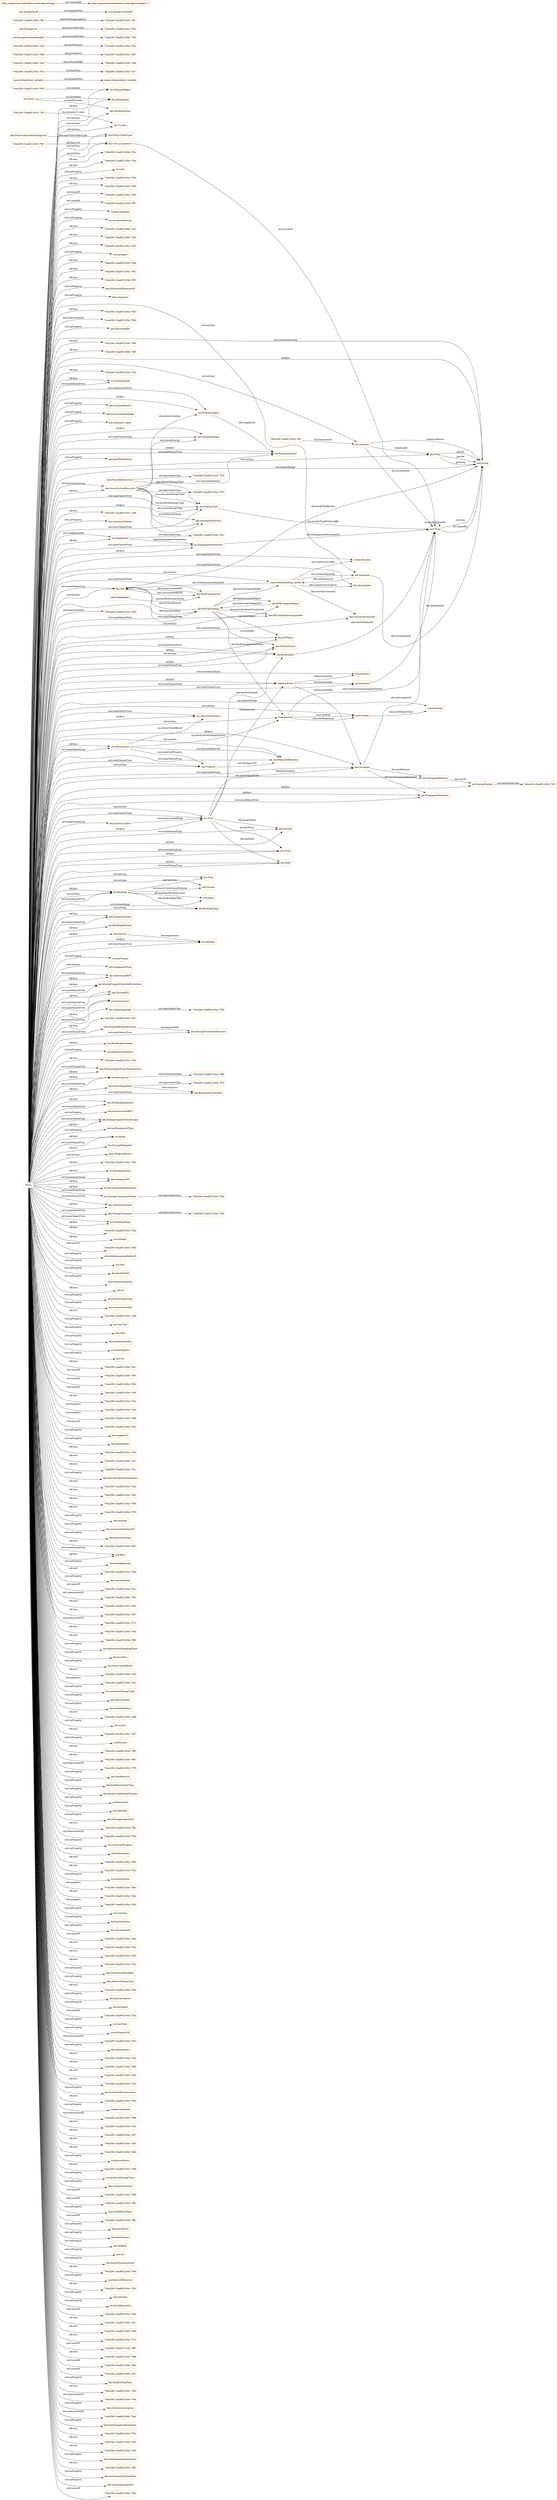 digraph ar2dtool_diagram { 
rankdir=LR;
size="1501"
node [shape = rectangle, color="orange"]; "ero:EnergyTariff" "eko:Stakeholder" "eko:PowerSystemResource" "bio:Volume" "eko:EnergyForecast" "744a208:15aa8f1245d:-7f74" "eko:PhotovoltaicGeneratingUnit" "eko:KPICalculationComponent" "bio:BuildingElement" "ero:EnergySupply" "mamo:Independent_variable" "eko:Assumption" "bio:Weather" "eko:KPI" "744a208:15aa8f1245d:-7f70" "ssn:ObservationValue" "dul:PhysicalObject" "eko:Occupant" "eko:EquipmentType" "744a208:15aa8f1245d:-7fca" "eko:KPIValue" "eko:EnergyStorage" "eko:PerformanceGoal" "eko:OperationalKPI" "eko:EnergySupplyFromSiteProduction" "eko:TacticalKPI" "eko:ExtWindow" "ero:EnergyGain" "744a208:15aa8f1245d:-7fe4" "eko:GeneratingUnit" "744a208:15aa8f1245d:-7f79" "744a208:15aa8f1245d:-7f37" "eko:EnergyDemandForecast" "744a208:15aa8f1245d:-7fd7" "time:Instant" "eko:ExtWall" "eko:District" "744a208:15aa8f1245d:-7fee" "bio:BuildingParameter" "ero:EnergyProducerFacility" "eko:PowerDeliveryUnit" "744a208:15aa8f1245d:-7f3f" "wo:Wind" "eko:WindSpeed" "bio:Building" "eko:EnergyProduction" "schema:Event" "om:Unit_of_measure" "744a208:15aa8f1245d:-7f5e" "ero:EnergyType" "eko:EnergySupplyFromExternalGrid" "ero:EnergyDemand" "ero:EnergyCost" "eko:KPICalculation" "eko:PowerEquipment" "744a208:15aa8f1245d:-7fea" "eko:BuildingEquipment" "744a208:15aa8f1245d:-7ffc" "eko:EnergyProductionForecast" "ero:Floor" "744a208:15aa8f1245d:-7ff1" "bio:U-value" "bio:Area" "eko:EnergySupplyFromStorage" "eko:UniversalConstant" "bio:Schedule" "eko:WindDirection" "eko:PhotovoltaicType" "mamo:Variable" "ero:Room" "eko:DatumSource" "bio:EquipmentParameter" "owl:Thing" "744a208:15aa8f1245d:-7fd2" "eko:Roof" "744a208:15aa8f1245d:-7f4a" "ero:EnergyParameter" "ssn:Property" "eko:EquipmentContainer" "744a208:15aa8f1245d:-7f33" "time:TemporalEntity" "744a208:15aa8f1245d:-7f6e" "744a208:15aa8f1245d:-7fe7" "eko:BuildingType" "bio:BuildingStorey" "eko:OccupantBehavior" "eko:StrategicKPI" "ero:EnergyFacility" "bio:EnvironmentalParameter" "ero:EnergyConsumerFacility" "eko:IndoorComfort" "geo:Point" "eko:WeatherForecast" "ssn:FeatureOfInterest" "ero:EnergyCostTariff" "po:OccupancyParameter" "dct:Location" "744a208:15aa8f1245d:-7fa5" "744a208:15aa8f1245d:-7ff8" "eko:StoringUnit" "eko:Equation" "744a208:15aa8f1245d:-7f2c" "eko:KPIEvaluatedObject" "744a208:15aa8f1245d:-7fcf" "744a208:15aa8f1245d:-7fdf" "744a208:15aa8f1245d:-7f95" "mamo:Mathematical_model" "eko:FeedInTariff" "ero:Equipment" "bio:Zone" "eko:EnergyConsumer" "744a208:15aa8f1245d:-7ff4" "ssn:Observation" "ero:BuildingThing" "744a208:15aa8f1245d:-7f3d" "time:Interval" "744a208:15aa8f1245d:-7fdb" "mamo:Dependent_variable" ; /*classes style*/
	"ero:EnergyProducerFacility" -> "744a208:15aa8f1245d:-7f33" [ label = "owl:equivalentClass" ];
	"http://upmestam.linkeddata.es/em-kpi/ontology" -> "http://upmestam.linkeddata.es/em-kpi/ontology/1.1" [ label = "owl:versionIRI" ];
	"eko:PowerSystemResource" -> "744a208:15aa8f1245d:-7f70" [ label = "owl:equivalentClass" ];
	"eko:StoringUnit" -> "744a208:15aa8f1245d:-7f5e" [ label = "owl:equivalentClass" ];
	"eko:PowerEquipment" -> "744a208:15aa8f1245d:-7f74" [ label = "owl:equivalentClass" ];
	"NULL" -> "xsd:integer" [ label = "rdf:first" ];
	"NULL" -> "744a208:15aa8f1245d:-7fe6" [ label = "owl:unionOf" ];
	"NULL" -> "eko:isMathematicalModelOf" [ label = "owl:onProperty" ];
	"NULL" -> "time:Interval" [ label = "owl:onClass" ];
	"NULL" -> "dct:title" [ label = "owl:onProperty" ];
	"NULL" -> "eko:hasExtWall" [ label = "owl:onProperty" ];
	"NULL" -> "eko:WeatherForecast" [ label = "owl:someValuesFrom" ];
	"NULL" -> "bio:Weather" [ label = "rdf:first" ];
	"NULL" -> "eko:ExtWall" [ label = "owl:someValuesFrom" ];
	"NULL" -> "bio:Zone" [ label = "rdf:first" ];
	"NULL" -> "ero:Floor" [ label = "owl:someValuesFrom" ];
	"NULL" -> "bio:containsEquation" [ label = "owl:onProperty" ];
	"NULL" -> "rdf:nil" [ label = "rdf:rest" ];
	"NULL" -> "eko:storesEnergyType" [ label = "owl:onProperty" ];
	"NULL" -> "eko:containsVariable" [ label = "owl:onProperty" ];
	"NULL" -> "744a208:15aa8f1245d:-7ef9" [ label = "rdf:rest" ];
	"NULL" -> "eko:Equation" [ label = "owl:onClass" ];
	"NULL" -> "eko:hasUnit" [ label = "owl:onProperty" ];
	"NULL" -> "ero:EnergyParameter" [ label = "rdf:first" ];
	"NULL" -> "geo:long" [ label = "owl:onProperty" ];
	"NULL" -> "eko:EnergySupplyFromSiteProduction" [ label = "rdf:first" ];
	"NULL" -> "eko:hasDeterminant" [ label = "owl:onProperty" ];
	"NULL" -> "eko:EnergyConsumer" [ label = "owl:someValuesFrom" ];
	"NULL" -> "ssn:hasProperty" [ label = "owl:onProperty" ];
	"NULL" -> "ero:Room" [ label = "rdf:first" ];
	"NULL" -> "geo:lat" [ label = "owl:onProperty" ];
	"NULL" -> "744a208:15aa8f1245d:-7fe1" [ label = "rdf:rest" ];
	"NULL" -> "bio:U-value" [ label = "owl:onClass" ];
	"NULL" -> "744a208:15aa8f1245d:-7fe9" [ label = "owl:unionOf" ];
	"NULL" -> "744a208:15aa8f1245d:-7f2b" [ label = "owl:unionOf" ];
	"NULL" -> "744a208:15aa8f1245d:-7fc9" [ label = "owl:unionOf" ];
	"NULL" -> "744a208:15aa8f1245d:-7efa" [ label = "rdf:rest" ];
	"NULL" -> "eko:TacticalKPI" [ label = "rdf:first" ];
	"NULL" -> "744a208:15aa8f1245d:-7ef4" [ label = "owl:members" ];
	"NULL" -> "744a208:15aa8f1245d:-7f08" [ label = "owl:members" ];
	"NULL" -> "744a208:15aa8f1245d:-7fe3" [ label = "owl:unionOf" ];
	"NULL" -> "eko:suppliesTo" [ label = "owl:onProperty" ];
	"NULL" -> "eko:hasMathML" [ label = "owl:onProperty" ];
	"NULL" -> "744a208:15aa8f1245d:-7f04" [ label = "rdf:rest" ];
	"NULL" -> "744a208:15aa8f1245d:-7ef1" [ label = "rdf:rest" ];
	"NULL" -> "744a208:15aa8f1245d:-7fcc" [ label = "rdf:rest" ];
	"NULL" -> "ero:BuildingThing" [ label = "owl:someValuesFrom" ];
	"NULL" -> "bio:BuildingElement" [ label = "rdf:first" ];
	"NULL" -> "eko:hasCalculationComponent" [ label = "owl:onProperty" ];
	"NULL" -> "eko:EnergyProduction" [ label = "owl:someValuesFrom" ];
	"NULL" -> "744a208:15aa8f1245d:-7f0a" [ label = "rdf:rest" ];
	"NULL" -> "744a208:15aa8f1245d:-7f6e" [ label = "rdf:first" ];
	"NULL" -> "744a208:15aa8f1245d:-7fa2" [ label = "rdf:rest" ];
	"NULL" -> "744a208:15aa8f1245d:-7f5b" [ label = "rdf:rest" ];
	"NULL" -> "ero:Equipment" [ label = "owl:complementOf" ];
	"NULL" -> "744a208:15aa8f1245d:-7f76" [ label = "rdf:rest" ];
	"NULL" -> "eko:EnergyStorage" [ label = "rdf:first" ];
	"NULL" -> "eko:hasArea" [ label = "owl:onProperty" ];
	"NULL" -> "eko:isAssociatedObjectOf" [ label = "owl:onProperty" ];
	"NULL" -> "eko:deliversEnergy" [ label = "owl:onProperty" ];
	"NULL" -> "ero:EnergyCost" [ label = "rdf:first" ];
	"NULL" -> "eko:StrategicKPI" [ label = "owl:someValuesFrom" ];
	"NULL" -> "dul:PhysicalObject" [ label = "rdf:first" ];
	"NULL" -> "744a208:15aa8f1245d:-7f67" [ label = "rdf:rest" ];
	"NULL" -> "xsd:float" [ label = "owl:someValuesFrom" ];
	"NULL" -> "xsd:float" [ label = "rdf:first" ];
	"NULL" -> "time:hasBeginning" [ label = "owl:onProperty" ];
	"NULL" -> "eko:EnergyProduction" [ label = "rdf:first" ];
	"NULL" -> "744a208:15aa8f1245d:-7f6d" [ label = "rdf:rest" ];
	"NULL" -> "eko:storesEnergy" [ label = "owl:onProperty" ];
	"NULL" -> "eko:District" [ label = "rdf:first" ];
	"NULL" -> "eko:Occupant" [ label = "rdf:first" ];
	"NULL" -> "744a208:15aa8f1245d:-7fce" [ label = "owl:unionOf" ];
	"NULL" -> "eko:PowerSystemResource" [ label = "owl:someValuesFrom" ];
	"NULL" -> "eko:WindSpeed" [ label = "owl:onClass" ];
	"NULL" -> "ssn:FeatureOfInterest" [ label = "owl:onClass" ];
	"NULL" -> "744a208:15aa8f1245d:-7f53" [ label = "owl:intersectionOf" ];
	"NULL" -> "744a208:15aa8f1245d:-7fd5" [ label = "rdf:rest" ];
	"NULL" -> "744a208:15aa8f1245d:-7f07" [ label = "rdf:rest" ];
	"NULL" -> "744a208:15aa8f1245d:-7f37" [ label = "rdf:first" ];
	"NULL" -> "744a208:15aa8f1245d:-7f73" [ label = "owl:intersectionOf" ];
	"NULL" -> "744a208:15aa8f1245d:-7f0d" [ label = "rdf:rest" ];
	"NULL" -> "744a208:15aa8f1245d:-7ff6" [ label = "rdf:rest" ];
	"NULL" -> "ssn:observationSamplingTime" [ label = "owl:onProperty" ];
	"NULL" -> "dul:hasValue" [ label = "owl:onProperty" ];
	"NULL" -> "ssn:observationResult" [ label = "owl:onProperty" ];
	"NULL" -> "eko:PowerSystemResource" [ label = "rdf:first" ];
	"NULL" -> "eko:EnergySupplyFromExternalGrid" [ label = "owl:someValuesFrom" ];
	"NULL" -> "744a208:15aa8f1245d:-7f4f" [ label = "rdf:rest" ];
	"NULL" -> "eko:EnergySupplyFromStorage" [ label = "owl:someValuesFrom" ];
	"NULL" -> "744a208:15aa8f1245d:-7efc" [ label = "owl:members" ];
	"NULL" -> "ero:consumesEnergyType" [ label = "owl:onProperty" ];
	"NULL" -> "eko:hasOccupant" [ label = "owl:onProperty" ];
	"NULL" -> "eko:hasExtWindow" [ label = "owl:onProperty" ];
	"NULL" -> "geo:Point" [ label = "owl:onClass" ];
	"NULL" -> "eko:EnergyStorage" [ label = "owl:someValuesFrom" ];
	"NULL" -> "eko:EquipmentContainer" [ label = "owl:someValuesFrom" ];
	"NULL" -> "dct:Location" [ label = "owl:onClass" ];
	"NULL" -> "744a208:15aa8f1245d:-7fd8" [ label = "rdf:rest" ];
	"NULL" -> "eko:actsTo" [ label = "owl:onProperty" ];
	"NULL" -> "744a208:15aa8f1245d:-7ef7" [ label = "rdf:rest" ];
	"NULL" -> "schema:geo" [ label = "owl:onProperty" ];
	"NULL" -> "744a208:15aa8f1245d:-7ff9" [ label = "rdf:rest" ];
	"NULL" -> "ero:EnergySupply" [ label = "owl:someValuesFrom" ];
	"NULL" -> "bio:EquipmentParameter" [ label = "rdf:first" ];
	"NULL" -> "744a208:15aa8f1245d:-7f92" [ label = "rdf:rest" ];
	"NULL" -> "744a208:15aa8f1245d:-7f78" [ label = "owl:intersectionOf" ];
	"NULL" -> "eko:hasBehavior" [ label = "owl:onProperty" ];
	"NULL" -> "ssn:Observation" [ label = "rdf:first" ];
	"NULL" -> "ero:Floor" [ label = "rdf:first" ];
	"NULL" -> "eko:hasPhotovoltaicType" [ label = "owl:onProperty" ];
	"NULL" -> "eko:hasAirConditionedVolume" [ label = "owl:onProperty" ];
	"NULL" -> "schema:event" [ label = "owl:onProperty" ];
	"NULL" -> "dct:identifier" [ label = "owl:onProperty" ];
	"NULL" -> "ssn:Property" [ label = "owl:someValuesFrom" ];
	"NULL" -> "eko:isDisaggregationOf" [ label = "owl:onProperty" ];
	"NULL" -> "744a208:15aa8f1245d:-7ffa" [ label = "rdf:rest" ];
	"NULL" -> "744a208:15aa8f1245d:-7f5d" [ label = "owl:intersectionOf" ];
	"NULL" -> "ssn:observedProperty" [ label = "owl:onProperty" ];
	"NULL" -> "dul:hasLocation" [ label = "owl:onProperty" ];
	"NULL" -> "744a208:15aa8f1245d:-7fd0" [ label = "rdf:rest" ];
	"NULL" -> "744a208:15aa8f1245d:-7f02" [ label = "rdf:rest" ];
	"NULL" -> "wo:hasDirection" [ label = "owl:onProperty" ];
	"NULL" -> "744a208:15aa8f1245d:-7f0e" [ label = "owl:members" ];
	"NULL" -> "ero:EnergySupply" [ label = "rdf:first" ];
	"NULL" -> "xsd:string" [ label = "owl:someValuesFrom" ];
	"NULL" -> "744a208:15aa8f1245d:-7feb" [ label = "rdf:rest" ];
	"NULL" -> "744a208:15aa8f1245d:-7f00" [ label = "owl:members" ];
	"NULL" -> "ero:contains" [ label = "owl:onProperty" ];
	"NULL" -> "bio:hasSchedule" [ label = "owl:onProperty" ];
	"NULL" -> "eko:Occupant" [ label = "owl:someValuesFrom" ];
	"NULL" -> "eko:isScheduleOf" [ label = "owl:onProperty" ];
	"NULL" -> "744a208:15aa8f1245d:-7fda" [ label = "owl:unionOf" ];
	"NULL" -> "eko:KPI" [ label = "owl:onClass" ];
	"NULL" -> "eko:EnergyForecast" [ label = "rdf:first" ];
	"NULL" -> "744a208:15aa8f1245d:-7fe2" [ label = "rdf:rest" ];
	"NULL" -> "ero:BuildingThing" [ label = "rdf:first" ];
	"NULL" -> "xsd:string" [ label = "rdf:first" ];
	"NULL" -> "eko:GeneratingUnit" [ label = "owl:someValuesFrom" ];
	"NULL" -> "744a208:15aa8f1245d:-7f65" [ label = "rdf:rest" ];
	"NULL" -> "744a208:15aa8f1245d:-7fdc" [ label = "rdf:rest" ];
	"NULL" -> "ssn:ObservationValue" [ label = "owl:someValuesFrom" ];
	"NULL" -> "eko:hasAssociatedObject" [ label = "owl:onProperty" ];
	"NULL" -> "eko:deliversEnergyType" [ label = "owl:onProperty" ];
	"NULL" -> "eko:ExtWindow" [ label = "rdf:first" ];
	"NULL" -> "744a208:15aa8f1245d:-7efb" [ label = "rdf:rest" ];
	"NULL" -> "eko:OperationalKPI" [ label = "owl:someValuesFrom" ];
	"NULL" -> "ero:Equipment" [ label = "rdf:first" ];
	"NULL" -> "eko:PhotovoltaicType" [ label = "owl:onClass" ];
	"NULL" -> "eko:hasCalculation" [ label = "owl:onProperty" ];
	"NULL" -> "wo:hasSpeed" [ label = "owl:onProperty" ];
	"NULL" -> "eko:Assumption" [ label = "owl:someValuesFrom" ];
	"NULL" -> "ero:EnergyConsumerFacility" [ label = "owl:someValuesFrom" ];
	"NULL" -> "744a208:15aa8f1245d:-7f3a" [ label = "owl:unionOf" ];
	"NULL" -> "ero:hasFloor" [ label = "owl:onProperty" ];
	"NULL" -> "ssn:isPropertyOf" [ label = "owl:onProperty" ];
	"NULL" -> "744a208:15aa8f1245d:-7f32" [ label = "owl:intersectionOf" ];
	"NULL" -> "eko:experiences" [ label = "owl:onProperty" ];
	"NULL" -> "eko:KPICalculationComponent" [ label = "owl:someValuesFrom" ];
	"NULL" -> "744a208:15aa8f1245d:-7fd3" [ label = "rdf:rest" ];
	"NULL" -> "744a208:15aa8f1245d:-7f05" [ label = "rdf:rest" ];
	"NULL" -> "744a208:15aa8f1245d:-7ef2" [ label = "rdf:rest" ];
	"NULL" -> "744a208:15aa8f1245d:-7fcd" [ label = "rdf:rest" ];
	"NULL" -> "eko:hasYearOfConstruction" [ label = "owl:onProperty" ];
	"NULL" -> "744a208:15aa8f1245d:-7f0b" [ label = "rdf:rest" ];
	"NULL" -> "schema:attendee" [ label = "owl:onProperty" ];
	"NULL" -> "ero:Room" [ label = "owl:someValuesFrom" ];
	"NULL" -> "744a208:15aa8f1245d:-7f94" [ label = "owl:intersectionOf" ];
	"NULL" -> "po:OccupancyParameter" [ label = "owl:someValuesFrom" ];
	"NULL" -> "eko:IndoorComfort" [ label = "owl:someValuesFrom" ];
	"NULL" -> "744a208:15aa8f1245d:-7fc4" [ label = "rdf:rest" ];
	"NULL" -> "744a208:15aa8f1245d:-7f47" [ label = "rdf:rest" ];
	"NULL" -> "eko:EnergyProductionForecast" [ label = "owl:someValuesFrom" ];
	"NULL" -> "om:Unit_of_measure" [ label = "owl:onClass" ];
	"NULL" -> "eko:OperationalKPI" [ label = "rdf:first" ];
	"NULL" -> "eko:StrategicKPI" [ label = "rdf:first" ];
	"NULL" -> "744a208:15aa8f1245d:-7fe5" [ label = "rdf:rest" ];
	"NULL" -> "time:Instant" [ label = "owl:onClass" ];
	"NULL" -> "744a208:15aa8f1245d:-7efe" [ label = "rdf:rest" ];
	"NULL" -> "schema:address" [ label = "owl:onProperty" ];
	"NULL" -> "eko:KPICalculation" [ label = "owl:someValuesFrom" ];
	"NULL" -> "744a208:15aa8f1245d:-7f38" [ label = "rdf:rest" ];
	"NULL" -> "eko:PerformanceGoal" [ label = "owl:someValuesFrom" ];
	"NULL" -> "ero:producesEnergyType" [ label = "owl:onProperty" ];
	"NULL" -> "eko:containsConstant" [ label = "owl:onProperty" ];
	"NULL" -> "744a208:15aa8f1245d:-7fd6" [ label = "owl:unionOf" ];
	"NULL" -> "ero:EnergyDemand" [ label = "rdf:first" ];
	"NULL" -> "744a208:15aa8f1245d:-7ff3" [ label = "owl:unionOf" ];
	"NULL" -> "ero:EnergyFacility" [ label = "rdf:first" ];
	"NULL" -> "time:inXSDDateTime" [ label = "owl:onProperty" ];
	"NULL" -> "eko:WeatherForecast" [ label = "rdf:first" ];
	"NULL" -> "744a208:15aa8f1245d:-7ffb" [ label = "owl:unionOf" ];
	"NULL" -> "ero:EnergyGain" [ label = "owl:someValuesFrom" ];
	"NULL" -> "schema:Event" [ label = "rdf:first" ];
	"NULL" -> "eko:BuildingEquipment" [ label = "rdf:first" ];
	"NULL" -> "eko:ExtWall" [ label = "rdf:first" ];
	"NULL" -> "744a208:15aa8f1245d:-7f3d" [ label = "rdf:first" ];
	"NULL" -> "ssn:ObservationValue" [ label = "rdf:first" ];
	"NULL" -> "eko:providesTo" [ label = "owl:onProperty" ];
	"NULL" -> "mamo:Variable" [ label = "owl:someValuesFrom" ];
	"NULL" -> "bio:BuildingParameter" [ label = "rdf:first" ];
	"NULL" -> "eko:hasForecast" [ label = "owl:onProperty" ];
	"NULL" -> "eko:hasRoof" [ label = "owl:onProperty" ];
	"NULL" -> "geo:alt" [ label = "owl:onProperty" ];
	"NULL" -> "eko:hasPerformanceGoal" [ label = "owl:onProperty" ];
	"NULL" -> "eko:BuildingType" [ label = "owl:onClass" ];
	"NULL" -> "744a208:15aa8f1245d:-7fe8" [ label = "rdf:rest" ];
	"NULL" -> "ssn:featureOfInterest" [ label = "owl:onProperty" ];
	"NULL" -> "744a208:15aa8f1245d:-7f30" [ label = "rdf:rest" ];
	"NULL" -> "eko:OccupantBehavior" [ label = "owl:someValuesFrom" ];
	"NULL" -> "eko:WindDirection" [ label = "owl:onClass" ];
	"NULL" -> "time:hasEnd" [ label = "owl:onProperty" ];
	"NULL" -> "po:hasInfluenceOn" [ label = "owl:onProperty" ];
	"NULL" -> "744a208:15aa8f1245d:-7fed" [ label = "owl:unionOf" ];
	"NULL" -> "744a208:15aa8f1245d:-7f51" [ label = "rdf:rest" ];
	"NULL" -> "ero:EnergyType" [ label = "owl:someValuesFrom" ];
	"NULL" -> "ero:EnergyGain" [ label = "rdf:first" ];
	"NULL" -> "eko:Roof" [ label = "rdf:first" ];
	"NULL" -> "744a208:15aa8f1245d:-7fd9" [ label = "rdf:rest" ];
	"NULL" -> "eko:ExtWindow" [ label = "owl:someValuesFrom" ];
	"NULL" -> "744a208:15aa8f1245d:-7f72" [ label = "rdf:rest" ];
	"NULL" -> "744a208:15aa8f1245d:-7ff0" [ label = "owl:unionOf" ];
	"NULL" -> "744a208:15aa8f1245d:-7ef8" [ label = "rdf:rest" ];
	"NULL" -> "744a208:15aa8f1245d:-7fde" [ label = "owl:unionOf" ];
	"NULL" -> "744a208:15aa8f1245d:-7fd1" [ label = "owl:unionOf" ];
	"NULL" -> "eko:hasBuildingType" [ label = "owl:onProperty" ];
	"NULL" -> "ssn:Property" [ label = "owl:onClass" ];
	"NULL" -> "time:TemporalEntity" [ label = "owl:onClass" ];
	"NULL" -> "eko:Roof" [ label = "owl:someValuesFrom" ];
	"NULL" -> "744a208:15aa8f1245d:-7fe0" [ label = "rdf:rest" ];
	"NULL" -> "eko:EnergyDemandForecast" [ label = "owl:someValuesFrom" ];
	"NULL" -> "xsd:duration" [ label = "owl:someValuesFrom" ];
	"NULL" -> "mamo:Mathematical_model" [ label = "owl:onClass" ];
	"NULL" -> "744a208:15aa8f1245d:-7f3e" [ label = "owl:intersectionOf" ];
	"NULL" -> "eko:DatumSource" [ label = "rdf:first" ];
	"NULL" -> "eko:containsAssumption" [ label = "owl:onProperty" ];
	"NULL" -> "744a208:15aa8f1245d:-7fa4" [ label = "owl:intersectionOf" ];
	"NULL" -> "eko:PowerEquipment" [ label = "rdf:first" ];
	"NULL" -> "eko:EnergySupplyFromStorage" [ label = "rdf:first" ];
	"NULL" -> "bio:Area" [ label = "owl:onClass" ];
	"NULL" -> "schema:Event" [ label = "owl:someValuesFrom" ];
	"NULL" -> "eko:hasOccupancyParameter" [ label = "owl:onProperty" ];
	"NULL" -> "744a208:15aa8f1245d:-7f03" [ label = "rdf:rest" ];
	"NULL" -> "744a208:15aa8f1245d:-7fcb" [ label = "rdf:rest" ];
	"NULL" -> "eko:EnergySupplyFromSiteProduction" [ label = "owl:someValuesFrom" ];
	"NULL" -> "744a208:15aa8f1245d:-7ef0" [ label = "rdf:rest" ];
	"NULL" -> "eko:hasEquipmentParameter" [ label = "owl:onProperty" ];
	"NULL" -> "bio:Volume" [ label = "owl:onClass" ];
	"NULL" -> "eko:EnergyForecast" [ label = "owl:someValuesFrom" ];
	"NULL" -> "744a208:15aa8f1245d:-7ff2" [ label = "rdf:rest" ];
	"NULL" -> "eko:hasEvaluationTimeStep" [ label = "owl:onProperty" ];
	"NULL" -> "bio:Building" [ label = "owl:someValuesFrom" ];
	"NULL" -> "eko:hasDisaggregation" [ label = "owl:onProperty" ];
	"NULL" -> "744a208:15aa8f1245d:-7f6b" [ label = "owl:unionOf" ];
	"NULL" -> "744a208:15aa8f1245d:-7fec" [ label = "rdf:rest" ];
	"NULL" -> "eko:KPIValue" [ label = "rdf:first" ];
	"NULL" -> "744a208:15aa8f1245d:-7f2a" [ label = "rdf:rest" ];
	"NULL" -> "ero:EnergyTariff" [ label = "rdf:first" ];
	"NULL" -> "bio:Weather" [ label = "owl:someValuesFrom" ];
	"NULL" -> "ero:isIn" [ label = "owl:onProperty" ];
	"NULL" -> "eko:KPIValue" [ label = "owl:onClass" ];
	"NULL" -> "eko:KPI" [ label = "owl:someValuesFrom" ];
	"NULL" -> "744a208:15aa8f1245d:-7fdd" [ label = "rdf:rest" ];
	"NULL" -> "bio:Zone" [ label = "owl:onClass" ];
	"NULL" -> "bio:Building" [ label = "rdf:first" ];
	"NULL" -> "744a208:15aa8f1245d:-7f36" [ label = "rdf:rest" ];
	"NULL" -> "schema:duration" [ label = "owl:onProperty" ];
	"NULL" -> "744a208:15aa8f1245d:-7fc6" [ label = "owl:unionOf" ];
	"NULL" -> "744a208:15aa8f1245d:-7ff7" [ label = "owl:unionOf" ];
	"NULL" -> "ero:producesEnergy" [ label = "owl:onProperty" ];
	"NULL" -> "744a208:15aa8f1245d:-7f3c" [ label = "rdf:rest" ];
	"NULL" -> "744a208:15aa8f1245d:-7fd4" [ label = "rdf:rest" ];
	"NULL" -> "eko:UniversalConstant" [ label = "owl:someValuesFrom" ];
	"NULL" -> "744a208:15aa8f1245d:-7f06" [ label = "rdf:rest" ];
	"NULL" -> "744a208:15aa8f1245d:-7ef3" [ label = "rdf:rest" ];
	"NULL" -> "ero:EnergyCost" [ label = "owl:someValuesFrom" ];
	"NULL" -> "ssn:hasInput" [ label = "owl:onProperty" ];
	"NULL" -> "744a208:15aa8f1245d:-7f0c" [ label = "rdf:rest" ];
	"NULL" -> "xsd:dateTime" [ label = "owl:onDataRange" ];
	"NULL" -> "eko:KPIEvaluatedObject" [ label = "owl:onClass" ];
	"NULL" -> "744a208:15aa8f1245d:-7ff5" [ label = "rdf:rest" ];
	"NULL" -> "eko:isFeatureOfInterestOf" [ label = "owl:onProperty" ];
	"NULL" -> "744a208:15aa8f1245d:-7fef" [ label = "rdf:rest" ];
	"NULL" -> "ero:EnergyDemand" [ label = "owl:someValuesFrom" ];
	"NULL" -> "eko:TacticalKPI" [ label = "owl:someValuesFrom" ];
	"NULL" -> "eko:composes" [ label = "owl:onProperty" ];
	"NULL" -> "744a208:15aa8f1245d:-7fc5" [ label = "rdf:rest" ];
	"NULL" -> "744a208:15aa8f1245d:-7f49" [ label = "owl:intersectionOf" ];
	"NULL" -> "ssn:Observation" [ label = "owl:someValuesFrom" ];
	"NULL" -> "eko:isProvidedBy" [ label = "owl:onProperty" ];
	"NULL" -> "eko:DatumSource" [ label = "owl:someValuesFrom" ];
	"NULL" -> "744a208:15aa8f1245d:-7f69" [ label = "rdf:rest" ];
	"NULL" -> "bio:containsU-value" [ label = "owl:onProperty" ];
	"NULL" -> "eko:BuildingEquipment" [ label = "owl:someValuesFrom" ];
	"NULL" -> "744a208:15aa8f1245d:-7eff" [ label = "rdf:rest" ];
	"NULL" -> "eko:isCalculationOf" [ label = "owl:onProperty" ];
	"NULL" -> "eko:hasCalculationModel" [ label = "owl:onProperty" ];
	"NULL" -> "bio:BuildingStorey" [ label = "rdf:first" ];
	"NULL" -> "eko:hasKPIDefinition" [ label = "owl:onProperty" ];
	"NULL" -> "bio:EquipmentParameter" [ label = "owl:someValuesFrom" ];
	"NULL" -> "eko:EquipmentType" [ label = "owl:onClass" ];
	"NULL" -> "bio:EnvironmentalParameter" [ label = "rdf:first" ];
	"NULL" -> "po:OccupancyParameter" [ label = "rdf:first" ];
	"NULL" -> "eko:EnergySupplyFromExternalGrid" [ label = "rdf:first" ];
	"NULL" -> "ero:EnergyTariff" [ label = "owl:someValuesFrom" ];
	"NULL" -> "744a208:15aa8f1245d:-7ef6" [ label = "rdf:rest" ];
	"NULL" -> "ero:consumesEnergy" [ label = "owl:onProperty" ];
	"NULL" -> "bio:Schedule" [ label = "owl:someValuesFrom" ];
	"NULL" -> "744a208:15aa8f1245d:-7f6f" [ label = "owl:intersectionOf" ];
	"NULL" -> "ssn:hasOutput" [ label = "owl:onProperty" ];
	"NULL" -> "bio:Building" [ label = "owl:onClass" ];
	"NULL" -> "ssn:FeatureOfInterest" [ label = "owl:someValuesFrom" ];
	"NULL" -> "xsd:string" [ label = "owl:onDataRange" ];
	"NULL" -> "xsd:gYear" [ label = "owl:onDataRange" ];
	"NULL" -> "ero:hasAssociatedZone" [ label = "owl:onProperty" ];
	"NULL" -> "744a208:15aa8f1245d:-7fc8" [ label = "rdf:rest" ];
	"NULL" -> "eko:hasAssociatedKPI" [ label = "owl:onProperty" ];
	"NULL" -> "bio:Zone" [ label = "owl:someValuesFrom" ];
	"NULL" -> "eko:hasEquipmentType" [ label = "owl:onProperty" ];
	"eko:EnergyDemandForecast" -> "eko:EnergyProductionForecast" [ label = "owl:disjointWith" ];
	"ero:EnergyFacility" -> "744a208:15aa8f1245d:-7f3f" [ label = "owl:equivalentClass" ];
	"eko:PowerDeliveryUnit" -> "744a208:15aa8f1245d:-7f79" [ label = "owl:equivalentClass" ];
	"eko:EnergyConsumer" -> "744a208:15aa8f1245d:-7fa5" [ label = "owl:equivalentClass" ];
	"ero:EnergyConsumerFacility" -> "744a208:15aa8f1245d:-7f4a" [ label = "owl:equivalentClass" ];
	"eko:GeneratingUnit" -> "744a208:15aa8f1245d:-7f95" [ label = "owl:equivalentClass" ];
	"eko:FeedInTariff" -> "ero:EnergyCostTariff" [ label = "owl:disjointWith" ];
	"mamo:Dependent_variable" -> "mamo:Independent_variable" [ label = "owl:disjointWith" ];
	"ero:Equipment" -> "744a208:15aa8f1245d:-7f2c" [ label = "owl:equivalentClass" ];
	"eko:KPI" -> "eko:KPICalculation" [ label = "eko:hasCalculation" ];
	"eko:KPICalculation" -> "mamo:Mathematical_model" [ label = "eko:hasCalculationModel" ];
	"schema:Event" -> "xsd:duration" [ label = "schema:duration" ];
	"eko:ExtWindow" -> "owl:Thing" [ label = "eko:isExtWindowOf" ];
	"eko:KPICalculation" -> "eko:KPIValue" [ label = "ssn:hasOutput" ];
	"eko:KPICalculation" -> "eko:DatumSource" [ label = "ssn:hasInput" ];
	"eko:PowerSystemResource" -> "ero:EnergyDemand" [ label = "ero:consumesEnergy" ];
	"eko:Occupant" -> "po:OccupancyParameter" [ label = "eko:hasOccupancyParameter" ];
	"eko:OccupantBehavior" -> "ero:EnergyFacility" [ label = "eko:actsTo" ];
	"bio:Zone" -> "eko:Roof" [ label = "eko:hasRoof" ];
	"eko:KPICalculation" -> "eko:KPI" [ label = "eko:isCalculationOf" ];
	"ero:EnergyType" -> "owl:Thing" [ label = "ero:energyTypeProducedBy" ];
	"eko:PowerSystemResource" -> "eko:EnergyStorage" [ label = "eko:storesEnergy" ];
	"bio:Building" -> "xsd:gYear" [ label = "eko:hasYearOfConstruction" ];
	"dct:Location" -> "owl:Thing" [ label = "dul:isLocationOf" ];
	"owl:Thing" -> "xsd:string" [ label = "dct:identifier" ];
	"eko:Equation" -> "mamo:Mathematical_model" [ label = "eko:isEquationOf" ];
	"ssn:Observation" -> "ssn:FeatureOfInterest" [ label = "ssn:featureOfInterest" ];
	"744a208:15aa8f1245d:-7fdb" -> "744a208:15aa8f1245d:-7fd7" [ label = "eko:providesTo" ];
	"ero:EnergyCost" -> "744a208:15aa8f1245d:-7ff8" [ label = "eko:hasDeterminant" ];
	"mamo:Mathematical_model" -> "eko:KPI" [ label = "eko:isMathematicalModelOf" ];
	"eko:KPICalculation" -> "eko:KPIEvaluatedObject" [ label = "eko:hasAssociatedObject" ];
	"ero:EnergySupply" -> "ero:EnergyDemand" [ label = "eko:suppliesTo" ];
	"eko:KPICalculation" -> "eko:KPICalculationComponent" [ label = "eko:hasCalculationComponent" ];
	"mamo:Mathematical_model" -> "mamo:Variable" [ label = "eko:containsVariable" ];
	"time:Interval" -> "owl:Thing" [ label = "eko:isObservationSamplingTimeOf" ];
	"dct:Location" -> "xsd:string" [ label = "schema:address" ];
	"eko:Equation" -> "xsd:string" [ label = "eko:hasMathML" ];
	"eko:IndoorComfort" -> "bio:Zone" [ label = "ero:hasAssociatedZone" ];
	"744a208:15aa8f1245d:-7fee" -> "744a208:15aa8f1245d:-7fea" [ label = "eko:hasForecast" ];
	"ero:Equipment" -> "bio:EquipmentParameter" [ label = "eko:hasEquipmentParameter" ];
	"time:Instant" -> "xsd:dateTime" [ label = "time:inXSDDateTime" ];
	"owl:Thing" -> "xsd:string" [ label = "dct:title" ];
	"wo:Wind" -> "eko:WindDirection" [ label = "wo:hasDirection" ];
	"eko:Occupant" -> "eko:OccupantBehavior" [ label = "eko:hasBehavior" ];
	"time:Interval" -> "time:Instant" [ label = "time:hasEnd" ];
	"dct:Location" -> "geo:Point" [ label = "schema:geo" ];
	"schema:Event" -> "eko:Occupant" [ label = "schema:attendee" ];
	"eko:PowerSystemResource" -> "ero:EnergyType" [ label = "eko:storesEnergyType" ];
	"ssn:Observation" -> "time:Interval" [ label = "ssn:observationSamplingTime" ];
	"ssn:Observation" -> "ssn:ObservationValue" [ label = "ssn:observationResult" ];
	"eko:Stakeholder" -> "eko:PerformanceGoal" [ label = "eko:hasPerformanceGoal" ];
	"bio:Building" -> "bio:Area" [ label = "eko:hasArea" ];
	"ssn:Observation" -> "ssn:Property" [ label = "ssn:observedProperty" ];
	"geo:Point" -> "xsd:string" [ label = "geo:lat" ];
	"bio:Zone" -> "eko:Occupant" [ label = "eko:hasOccupant" ];
	"bio:Zone" -> "ero:Floor" [ label = "ero:hasFloor" ];
	"eko:PowerSystemResource" -> "eko:EnergyProduction" [ label = "ero:producesEnergy" ];
	"ssn:Property" -> "ssn:FeatureOfInterest" [ label = "ssn:isPropertyOf" ];
	"mamo:Mathematical_model" -> "eko:Assumption" [ label = "eko:containsAssumption" ];
	"time:Interval" -> "time:Instant" [ label = "time:hasBeginning" ];
	"wo:Wind" -> "eko:WindSpeed" [ label = "wo:hasSpeed" ];
	"schema:Event" -> "bio:Schedule" [ label = "bio:hasSchedule" ];
	"eko:KPIEvaluatedObject" -> "eko:KPICalculation" [ label = "eko:isAssociatedObjectOf" ];
	"eko:PhotovoltaicGeneratingUnit" -> "eko:PhotovoltaicType" [ label = "eko:hasPhotovoltaicType" ];
	"eko:Occupant" -> "owl:Thing" [ label = "eko:isOccupantOf" ];
	"eko:PowerSystemResource" -> "ero:EnergyType" [ label = "ero:consumesEnergyType" ];
	"744a208:15aa8f1245d:-7ffc" -> "dct:Location" [ label = "dul:hasLocation" ];
	"eko:PowerSystemResource" -> "ero:EnergySupply" [ label = "eko:deliversEnergy" ];
	"geo:Point" -> "xsd:string" [ label = "geo:long" ];
	"bio:Building" -> "eko:BuildingType" [ label = "eko:hasBuildingType" ];
	"geo:Point" -> "xsd:string" [ label = "geo:alt" ];
	"owl:Thing" -> "owl:Thing" [ label = "po:hasInfluenceOn" ];
	"bio:Zone" -> "eko:ExtWall" [ label = "eko:hasExtWall" ];
	"eko:KPI" -> "eko:PerformanceGoal" [ label = "eko:isAssociatedKPIOf" ];
	"eko:PowerEquipment" -> "eko:EquipmentContainer" [ label = "eko:composes" ];
	"eko:KPI" -> "xsd:string" [ label = "eko:hasKPIDefinition" ];
	"mamo:Mathematical_model" -> "eko:Equation" [ label = "bio:containsEquation" ];
	"eko:PowerDeliveryUnit" -> "ero:EnergyType" [ label = "eko:deliversEnergyType" ];
	"bio:Zone" -> "schema:Event" [ label = "schema:event" ];
	"bio:Schedule" -> "owl:Thing" [ label = "eko:isScheduleOf" ];
	"744a208:15aa8f1245d:-7fca" -> "744a208:15aa8f1245d:-7fc7" [ label = "dul:hasValue" ];
	"744a208:15aa8f1245d:-7fe7" -> "om:Unit_of_measure" [ label = "eko:hasUnit" ];
	"744a208:15aa8f1245d:-7fcf" -> "bio:U-value" [ label = "bio:containsU-value" ];
	"bio:Building" -> "bio:Volume" [ label = "eko:hasAirConditionedVolume" ];
	"eko:PowerSystemResource" -> "ero:EnergyType" [ label = "ero:producesEnergyType" ];
	"mamo:Mathematical_model" -> "eko:UniversalConstant" [ label = "eko:containsConstant" ];
	"bio:EquipmentParameter" -> "owl:Thing" [ label = "bio:isEquipmentParameterOf" ];
	"744a208:15aa8f1245d:-7ff4" -> "744a208:15aa8f1245d:-7ff1" [ label = "eko:hasDisaggregation" ];
	"bio:Zone" -> "eko:ExtWindow" [ label = "eko:hasExtWindow" ];
	"eko:PerformanceGoal" -> "eko:KPI" [ label = "eko:hasAssociatedKPI" ];
	"om:Unit_of_measure" -> "owl:Thing" [ label = "eko:isUnitOf" ];
	"eko:District" -> "bio:Weather" [ label = "eko:experiences" ];
	"744a208:15aa8f1245d:-7fe4" -> "744a208:15aa8f1245d:-7fdf" [ label = "eko:isProvidedBy" ];
	"eko:KPICalculation" -> "time:Interval" [ label = "eko:hasEvaluationTimeStep" ];
	"744a208:15aa8f1245d:-7fd2" -> "dul:PhysicalObject" [ label = "ero:contains" ];

}
